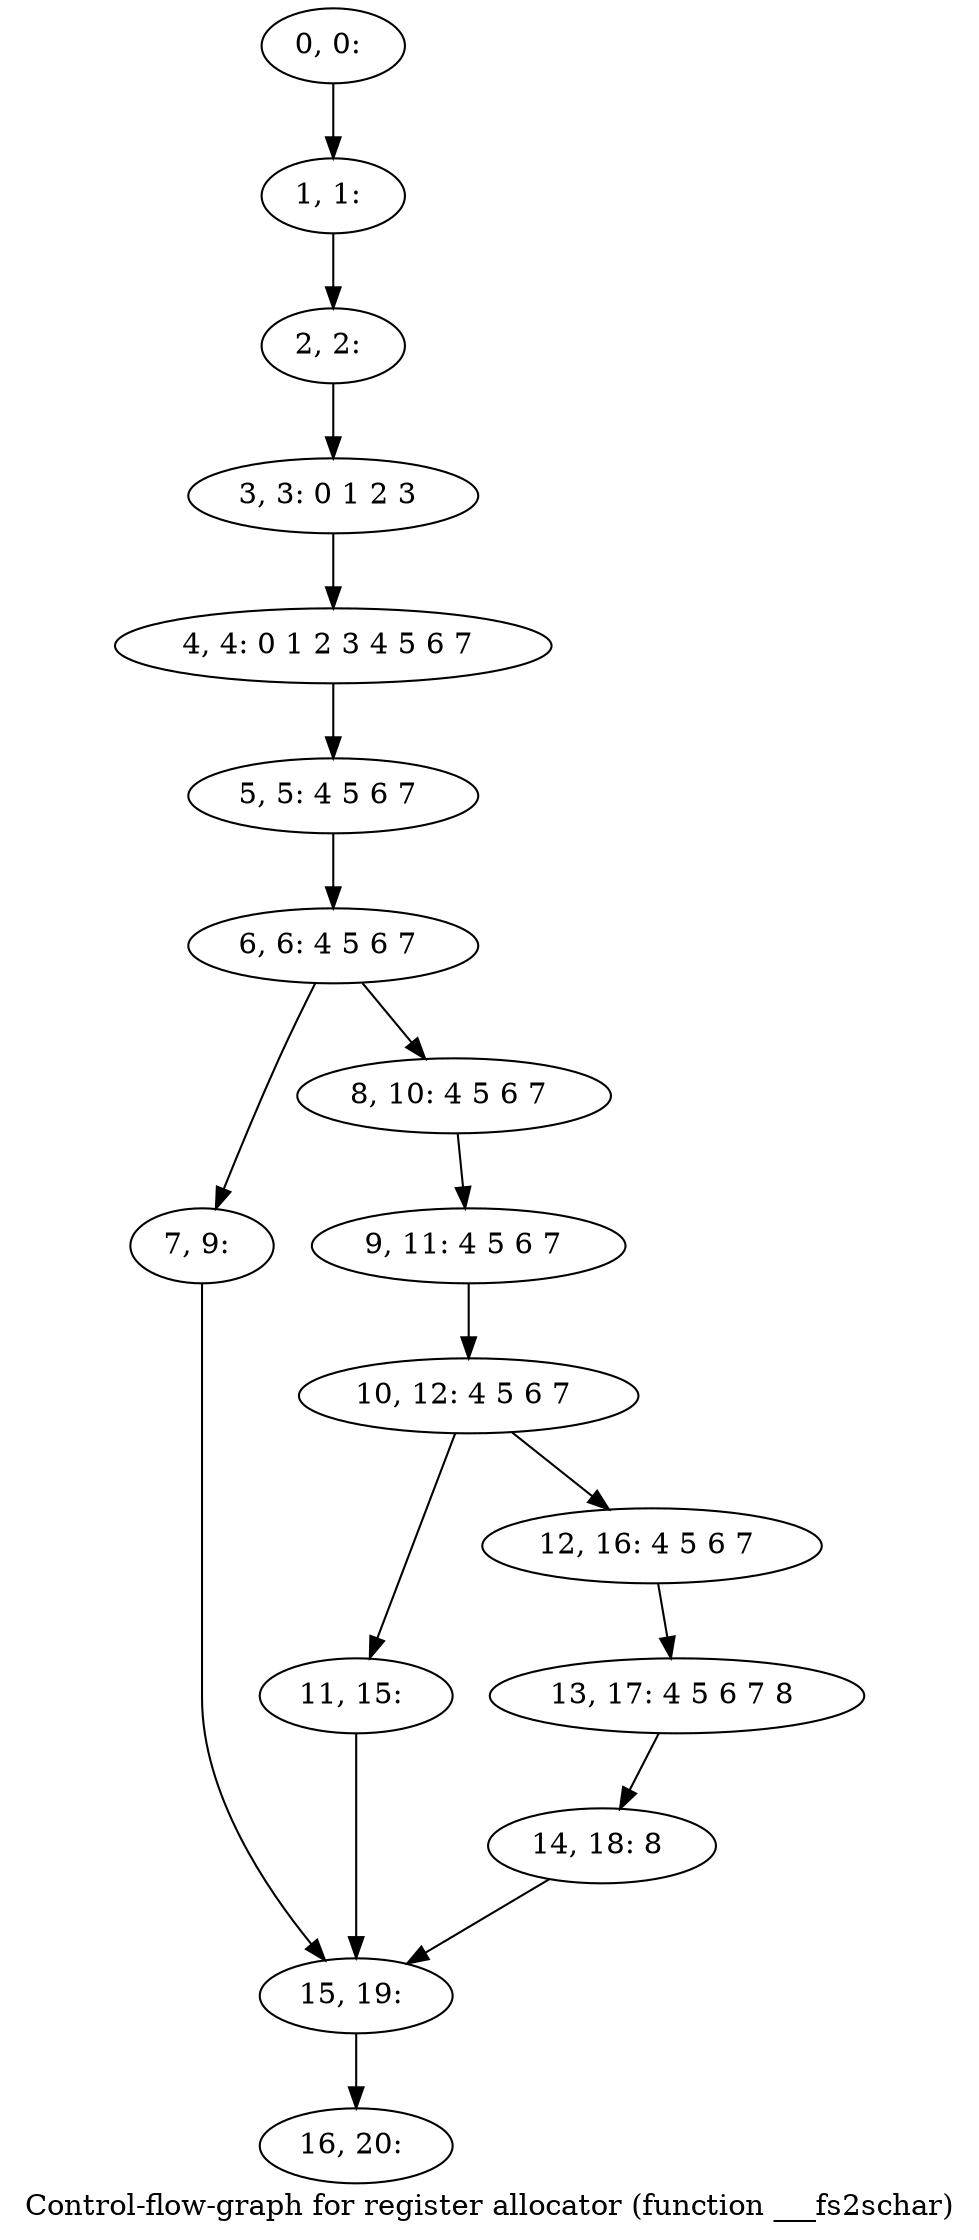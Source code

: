 digraph G {
graph [label="Control-flow-graph for register allocator (function ___fs2schar)"]
0[label="0, 0: "];
1[label="1, 1: "];
2[label="2, 2: "];
3[label="3, 3: 0 1 2 3 "];
4[label="4, 4: 0 1 2 3 4 5 6 7 "];
5[label="5, 5: 4 5 6 7 "];
6[label="6, 6: 4 5 6 7 "];
7[label="7, 9: "];
8[label="8, 10: 4 5 6 7 "];
9[label="9, 11: 4 5 6 7 "];
10[label="10, 12: 4 5 6 7 "];
11[label="11, 15: "];
12[label="12, 16: 4 5 6 7 "];
13[label="13, 17: 4 5 6 7 8 "];
14[label="14, 18: 8 "];
15[label="15, 19: "];
16[label="16, 20: "];
0->1 ;
1->2 ;
2->3 ;
3->4 ;
4->5 ;
5->6 ;
6->7 ;
6->8 ;
7->15 ;
8->9 ;
9->10 ;
10->11 ;
10->12 ;
11->15 ;
12->13 ;
13->14 ;
14->15 ;
15->16 ;
}

